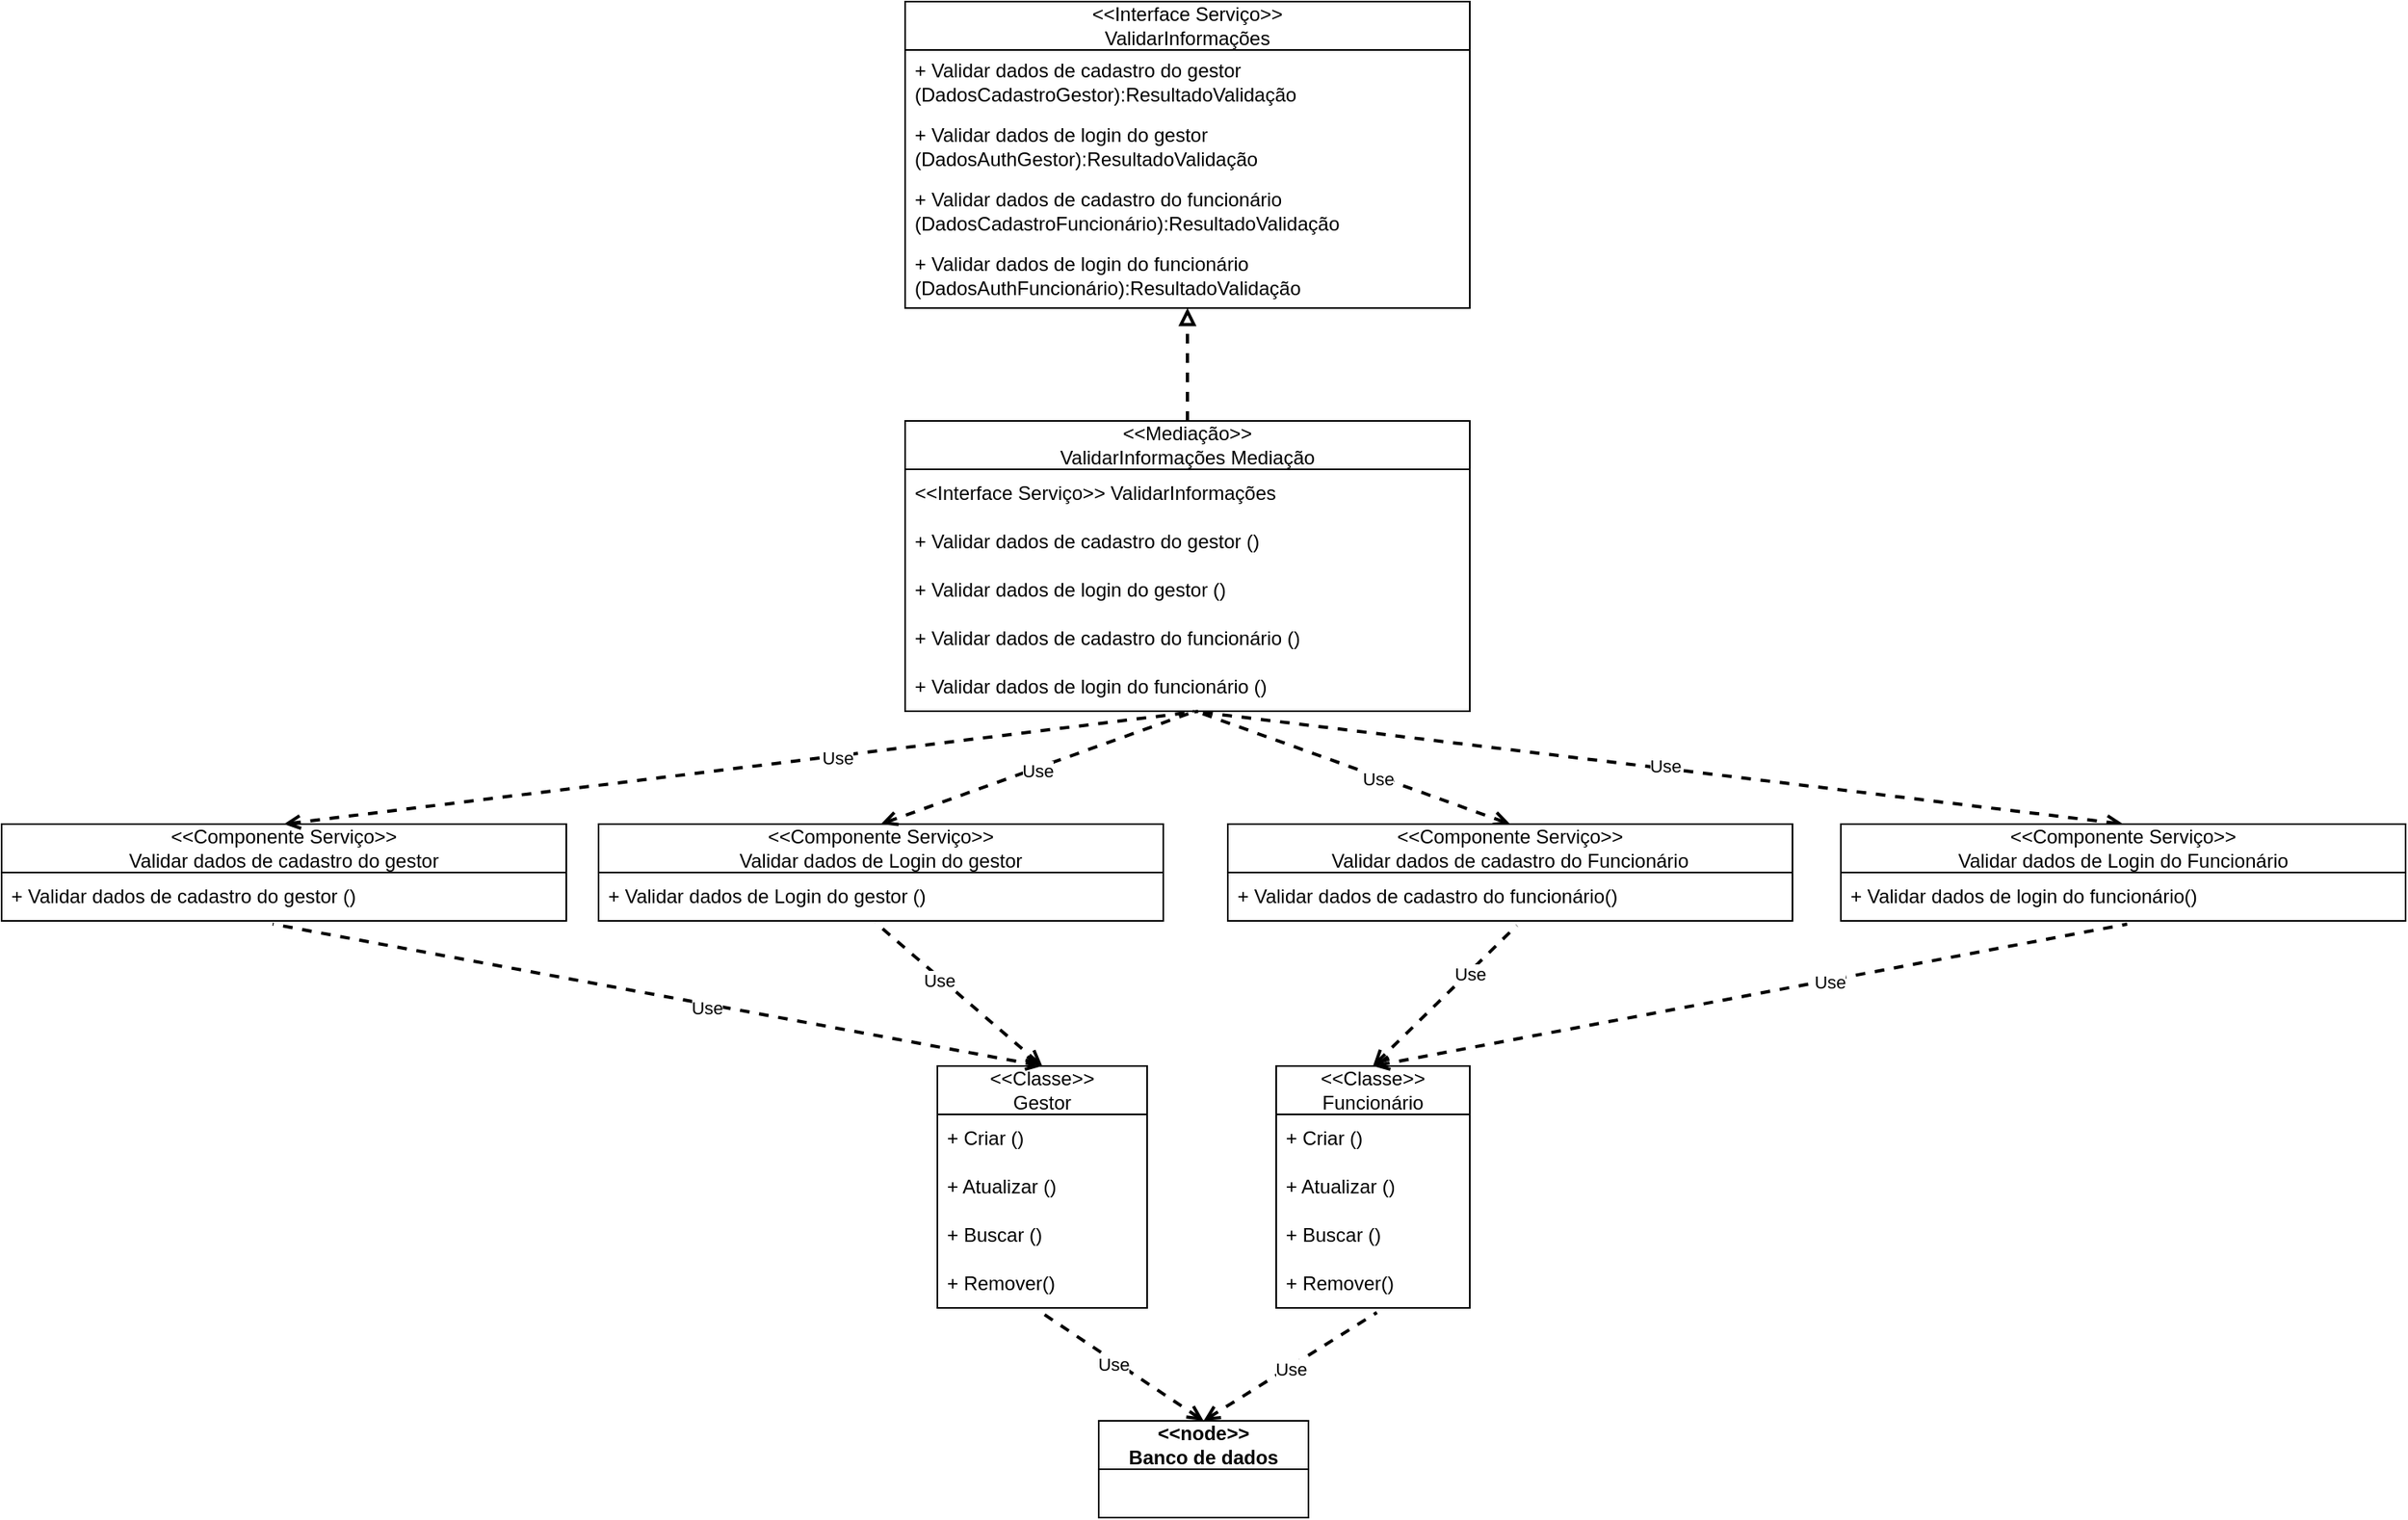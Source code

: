 <mxfile version="26.2.2">
  <diagram name="Página-1" id="87Gc_GPYY7CbCqbVEZ81">
    <mxGraphModel dx="2612" dy="1051" grid="1" gridSize="10" guides="1" tooltips="1" connect="1" arrows="1" fold="1" page="1" pageScale="1" pageWidth="827" pageHeight="1169" math="0" shadow="0">
      <root>
        <mxCell id="0" />
        <mxCell id="1" parent="0" />
        <mxCell id="k6TKzHXYJxToXEQoLTug-1" value="&amp;lt;&amp;lt;Interface Serviço&amp;gt;&amp;gt;&lt;div&gt;ValidarInformações&lt;/div&gt;" style="swimlane;fontStyle=0;childLayout=stackLayout;horizontal=1;startSize=30;horizontalStack=0;resizeParent=1;resizeParentMax=0;resizeLast=0;collapsible=1;marginBottom=0;whiteSpace=wrap;html=1;" parent="1" vertex="1">
          <mxGeometry x="340" y="310" width="350" height="190" as="geometry" />
        </mxCell>
        <mxCell id="k6TKzHXYJxToXEQoLTug-2" value="+ Validar dados de cadastro do gestor (DadosCadastroGestor):ResultadoValidação" style="text;strokeColor=none;fillColor=none;align=left;verticalAlign=middle;spacingLeft=4;spacingRight=4;overflow=hidden;points=[[0,0.5],[1,0.5]];portConstraint=eastwest;rotatable=0;whiteSpace=wrap;html=1;" parent="k6TKzHXYJxToXEQoLTug-1" vertex="1">
          <mxGeometry y="30" width="350" height="40" as="geometry" />
        </mxCell>
        <mxCell id="k6TKzHXYJxToXEQoLTug-3" value="+ Validar dados de login do gestor (DadosAuthGestor):ResultadoValidação" style="text;strokeColor=none;fillColor=none;align=left;verticalAlign=middle;spacingLeft=4;spacingRight=4;overflow=hidden;points=[[0,0.5],[1,0.5]];portConstraint=eastwest;rotatable=0;whiteSpace=wrap;html=1;" parent="k6TKzHXYJxToXEQoLTug-1" vertex="1">
          <mxGeometry y="70" width="350" height="40" as="geometry" />
        </mxCell>
        <mxCell id="k6TKzHXYJxToXEQoLTug-4" value="+ Validar dados de cadastro do funcionário (DadosCadastroFuncionário):ResultadoValidação" style="text;strokeColor=none;fillColor=none;align=left;verticalAlign=middle;spacingLeft=4;spacingRight=4;overflow=hidden;points=[[0,0.5],[1,0.5]];portConstraint=eastwest;rotatable=0;whiteSpace=wrap;html=1;" parent="k6TKzHXYJxToXEQoLTug-1" vertex="1">
          <mxGeometry y="110" width="350" height="40" as="geometry" />
        </mxCell>
        <mxCell id="k6TKzHXYJxToXEQoLTug-6" value="+ Validar dados de login do funcionário (DadosAuthFuncionário):ResultadoValidação" style="text;strokeColor=none;fillColor=none;align=left;verticalAlign=middle;spacingLeft=4;spacingRight=4;overflow=hidden;points=[[0,0.5],[1,0.5]];portConstraint=eastwest;rotatable=0;whiteSpace=wrap;html=1;" parent="k6TKzHXYJxToXEQoLTug-1" vertex="1">
          <mxGeometry y="150" width="350" height="40" as="geometry" />
        </mxCell>
        <mxCell id="k6TKzHXYJxToXEQoLTug-12" value="" style="edgeStyle=orthogonalEdgeStyle;rounded=0;orthogonalLoop=1;jettySize=auto;html=1;dashed=1;strokeWidth=2;endArrow=block;endFill=0;" parent="1" source="k6TKzHXYJxToXEQoLTug-7" target="k6TKzHXYJxToXEQoLTug-6" edge="1">
          <mxGeometry relative="1" as="geometry">
            <Array as="points">
              <mxPoint x="515" y="490" />
              <mxPoint x="515" y="490" />
            </Array>
          </mxGeometry>
        </mxCell>
        <mxCell id="k6TKzHXYJxToXEQoLTug-7" value="&amp;lt;&amp;lt;Mediação&amp;gt;&amp;gt;&lt;div&gt;ValidarInformações Mediação&lt;/div&gt;" style="swimlane;fontStyle=0;childLayout=stackLayout;horizontal=1;startSize=30;horizontalStack=0;resizeParent=1;resizeParentMax=0;resizeLast=0;collapsible=1;marginBottom=0;whiteSpace=wrap;html=1;" parent="1" vertex="1">
          <mxGeometry x="340" y="570" width="350" height="180" as="geometry" />
        </mxCell>
        <mxCell id="k6TKzHXYJxToXEQoLTug-8" value="&amp;lt;&amp;lt;Interface Serviço&amp;gt;&amp;gt; ValidarInformações" style="text;strokeColor=none;fillColor=none;align=left;verticalAlign=middle;spacingLeft=4;spacingRight=4;overflow=hidden;points=[[0,0.5],[1,0.5]];portConstraint=eastwest;rotatable=0;whiteSpace=wrap;html=1;" parent="k6TKzHXYJxToXEQoLTug-7" vertex="1">
          <mxGeometry y="30" width="350" height="30" as="geometry" />
        </mxCell>
        <mxCell id="k6TKzHXYJxToXEQoLTug-13" value="+ Validar dados de cadastro do gestor ()" style="text;strokeColor=none;fillColor=none;align=left;verticalAlign=middle;spacingLeft=4;spacingRight=4;overflow=hidden;points=[[0,0.5],[1,0.5]];portConstraint=eastwest;rotatable=0;whiteSpace=wrap;html=1;" parent="k6TKzHXYJxToXEQoLTug-7" vertex="1">
          <mxGeometry y="60" width="350" height="30" as="geometry" />
        </mxCell>
        <mxCell id="k6TKzHXYJxToXEQoLTug-9" value="+ Validar dados de login do gestor ()" style="text;strokeColor=none;fillColor=none;align=left;verticalAlign=middle;spacingLeft=4;spacingRight=4;overflow=hidden;points=[[0,0.5],[1,0.5]];portConstraint=eastwest;rotatable=0;whiteSpace=wrap;html=1;" parent="k6TKzHXYJxToXEQoLTug-7" vertex="1">
          <mxGeometry y="90" width="350" height="30" as="geometry" />
        </mxCell>
        <mxCell id="k6TKzHXYJxToXEQoLTug-10" value="+ Validar dados de cadastro do funcionário ()" style="text;strokeColor=none;fillColor=none;align=left;verticalAlign=middle;spacingLeft=4;spacingRight=4;overflow=hidden;points=[[0,0.5],[1,0.5]];portConstraint=eastwest;rotatable=0;whiteSpace=wrap;html=1;" parent="k6TKzHXYJxToXEQoLTug-7" vertex="1">
          <mxGeometry y="120" width="350" height="30" as="geometry" />
        </mxCell>
        <mxCell id="k6TKzHXYJxToXEQoLTug-11" value="+ Validar dados de login do funcionário ()" style="text;strokeColor=none;fillColor=none;align=left;verticalAlign=middle;spacingLeft=4;spacingRight=4;overflow=hidden;points=[[0,0.5],[1,0.5]];portConstraint=eastwest;rotatable=0;whiteSpace=wrap;html=1;" parent="k6TKzHXYJxToXEQoLTug-7" vertex="1">
          <mxGeometry y="150" width="350" height="30" as="geometry" />
        </mxCell>
        <mxCell id="k6TKzHXYJxToXEQoLTug-14" value="&amp;lt;&amp;lt;Componente Serviço&amp;gt;&amp;gt;&lt;div&gt;Validar dados de cadastro do gestor&lt;/div&gt;" style="swimlane;fontStyle=0;childLayout=stackLayout;horizontal=1;startSize=30;horizontalStack=0;resizeParent=1;resizeParentMax=0;resizeLast=0;collapsible=1;marginBottom=0;whiteSpace=wrap;html=1;" parent="1" vertex="1">
          <mxGeometry x="-220" y="820" width="350" height="60" as="geometry" />
        </mxCell>
        <mxCell id="k6TKzHXYJxToXEQoLTug-16" value="+ Validar dados de cadastro do gestor ()" style="text;strokeColor=none;fillColor=none;align=left;verticalAlign=middle;spacingLeft=4;spacingRight=4;overflow=hidden;points=[[0,0.5],[1,0.5]];portConstraint=eastwest;rotatable=0;whiteSpace=wrap;html=1;" parent="k6TKzHXYJxToXEQoLTug-14" vertex="1">
          <mxGeometry y="30" width="350" height="30" as="geometry" />
        </mxCell>
        <mxCell id="k6TKzHXYJxToXEQoLTug-20" value="&amp;lt;&amp;lt;Componente Serviço&amp;gt;&amp;gt;&lt;div&gt;Validar dados de Login do gestor&lt;/div&gt;" style="swimlane;fontStyle=0;childLayout=stackLayout;horizontal=1;startSize=30;horizontalStack=0;resizeParent=1;resizeParentMax=0;resizeLast=0;collapsible=1;marginBottom=0;whiteSpace=wrap;html=1;" parent="1" vertex="1">
          <mxGeometry x="150" y="820" width="350" height="60" as="geometry" />
        </mxCell>
        <mxCell id="k6TKzHXYJxToXEQoLTug-21" value="+ Validar dados de Login do gestor ()" style="text;strokeColor=none;fillColor=none;align=left;verticalAlign=middle;spacingLeft=4;spacingRight=4;overflow=hidden;points=[[0,0.5],[1,0.5]];portConstraint=eastwest;rotatable=0;whiteSpace=wrap;html=1;" parent="k6TKzHXYJxToXEQoLTug-20" vertex="1">
          <mxGeometry y="30" width="350" height="30" as="geometry" />
        </mxCell>
        <mxCell id="ukzI_lSzqX0K3y_ECkxB-7" style="edgeStyle=none;shape=connector;rounded=0;orthogonalLoop=1;jettySize=auto;html=1;exitX=0.5;exitY=0;exitDx=0;exitDy=0;dashed=1;strokeColor=default;strokeWidth=2;align=center;verticalAlign=middle;fontFamily=Helvetica;fontSize=11;fontColor=default;labelBackgroundColor=default;startArrow=open;startFill=0;endArrow=none;endFill=0;" edge="1" parent="1" source="k6TKzHXYJxToXEQoLTug-22">
          <mxGeometry relative="1" as="geometry">
            <mxPoint x="520" y="750" as="targetPoint" />
          </mxGeometry>
        </mxCell>
        <mxCell id="ukzI_lSzqX0K3y_ECkxB-18" value="Use" style="edgeLabel;html=1;align=center;verticalAlign=middle;resizable=0;points=[];fontFamily=Helvetica;fontSize=11;fontColor=default;labelBackgroundColor=default;" vertex="1" connectable="0" parent="ukzI_lSzqX0K3y_ECkxB-7">
          <mxGeometry x="-0.164" y="1" relative="1" as="geometry">
            <mxPoint as="offset" />
          </mxGeometry>
        </mxCell>
        <mxCell id="k6TKzHXYJxToXEQoLTug-22" value="&amp;lt;&amp;lt;Componente Serviço&amp;gt;&amp;gt;&lt;div&gt;Validar dados de cadastro do Funcionário&lt;/div&gt;" style="swimlane;fontStyle=0;childLayout=stackLayout;horizontal=1;startSize=30;horizontalStack=0;resizeParent=1;resizeParentMax=0;resizeLast=0;collapsible=1;marginBottom=0;whiteSpace=wrap;html=1;" parent="1" vertex="1">
          <mxGeometry x="540" y="820" width="350" height="60" as="geometry" />
        </mxCell>
        <mxCell id="k6TKzHXYJxToXEQoLTug-23" value="+ Validar dados de cadastro do funcionário()" style="text;strokeColor=none;fillColor=none;align=left;verticalAlign=middle;spacingLeft=4;spacingRight=4;overflow=hidden;points=[[0,0.5],[1,0.5]];portConstraint=eastwest;rotatable=0;whiteSpace=wrap;html=1;" parent="k6TKzHXYJxToXEQoLTug-22" vertex="1">
          <mxGeometry y="30" width="350" height="30" as="geometry" />
        </mxCell>
        <mxCell id="ukzI_lSzqX0K3y_ECkxB-9" style="edgeStyle=none;shape=connector;rounded=0;orthogonalLoop=1;jettySize=auto;html=1;exitX=0.5;exitY=0;exitDx=0;exitDy=0;dashed=1;strokeColor=default;strokeWidth=2;align=center;verticalAlign=middle;fontFamily=Helvetica;fontSize=11;fontColor=default;labelBackgroundColor=default;startArrow=open;startFill=0;endArrow=none;endFill=0;" edge="1" parent="1" source="k6TKzHXYJxToXEQoLTug-24">
          <mxGeometry relative="1" as="geometry">
            <mxPoint x="518.298" y="750" as="targetPoint" />
          </mxGeometry>
        </mxCell>
        <mxCell id="ukzI_lSzqX0K3y_ECkxB-19" value="Use" style="edgeLabel;html=1;align=center;verticalAlign=middle;resizable=0;points=[];fontFamily=Helvetica;fontSize=11;fontColor=default;labelBackgroundColor=default;" vertex="1" connectable="0" parent="ukzI_lSzqX0K3y_ECkxB-9">
          <mxGeometry x="-0.013" y="-2" relative="1" as="geometry">
            <mxPoint as="offset" />
          </mxGeometry>
        </mxCell>
        <mxCell id="k6TKzHXYJxToXEQoLTug-24" value="&amp;lt;&amp;lt;Componente Serviço&amp;gt;&amp;gt;&lt;div&gt;Validar dados de Login do Funcionário&lt;/div&gt;" style="swimlane;fontStyle=0;childLayout=stackLayout;horizontal=1;startSize=30;horizontalStack=0;resizeParent=1;resizeParentMax=0;resizeLast=0;collapsible=1;marginBottom=0;whiteSpace=wrap;html=1;" parent="1" vertex="1">
          <mxGeometry x="920" y="820" width="350" height="60" as="geometry" />
        </mxCell>
        <mxCell id="k6TKzHXYJxToXEQoLTug-25" value="+ Validar dados de login do funcionário()" style="text;strokeColor=none;fillColor=none;align=left;verticalAlign=middle;spacingLeft=4;spacingRight=4;overflow=hidden;points=[[0,0.5],[1,0.5]];portConstraint=eastwest;rotatable=0;whiteSpace=wrap;html=1;" parent="k6TKzHXYJxToXEQoLTug-24" vertex="1">
          <mxGeometry y="30" width="350" height="30" as="geometry" />
        </mxCell>
        <mxCell id="k6TKzHXYJxToXEQoLTug-32" value="&amp;lt;&amp;lt;Classe&amp;gt;&amp;gt;&lt;div&gt;Gestor&lt;/div&gt;" style="swimlane;fontStyle=0;childLayout=stackLayout;horizontal=1;startSize=30;horizontalStack=0;resizeParent=1;resizeParentMax=0;resizeLast=0;collapsible=1;marginBottom=0;whiteSpace=wrap;html=1;" parent="1" vertex="1">
          <mxGeometry x="360" y="970" width="130" height="150" as="geometry" />
        </mxCell>
        <mxCell id="k6TKzHXYJxToXEQoLTug-34" value="+ Criar ()" style="text;strokeColor=none;fillColor=none;align=left;verticalAlign=middle;spacingLeft=4;spacingRight=4;overflow=hidden;points=[[0,0.5],[1,0.5]];portConstraint=eastwest;rotatable=0;whiteSpace=wrap;html=1;" parent="k6TKzHXYJxToXEQoLTug-32" vertex="1">
          <mxGeometry y="30" width="130" height="30" as="geometry" />
        </mxCell>
        <mxCell id="k6TKzHXYJxToXEQoLTug-35" value="+ Atualizar ()" style="text;strokeColor=none;fillColor=none;align=left;verticalAlign=middle;spacingLeft=4;spacingRight=4;overflow=hidden;points=[[0,0.5],[1,0.5]];portConstraint=eastwest;rotatable=0;whiteSpace=wrap;html=1;" parent="k6TKzHXYJxToXEQoLTug-32" vertex="1">
          <mxGeometry y="60" width="130" height="30" as="geometry" />
        </mxCell>
        <mxCell id="k6TKzHXYJxToXEQoLTug-36" value="+ Buscar ()" style="text;strokeColor=none;fillColor=none;align=left;verticalAlign=middle;spacingLeft=4;spacingRight=4;overflow=hidden;points=[[0,0.5],[1,0.5]];portConstraint=eastwest;rotatable=0;whiteSpace=wrap;html=1;" parent="k6TKzHXYJxToXEQoLTug-32" vertex="1">
          <mxGeometry y="90" width="130" height="30" as="geometry" />
        </mxCell>
        <mxCell id="k6TKzHXYJxToXEQoLTug-37" value="+ Remover()" style="text;strokeColor=none;fillColor=none;align=left;verticalAlign=middle;spacingLeft=4;spacingRight=4;overflow=hidden;points=[[0,0.5],[1,0.5]];portConstraint=eastwest;rotatable=0;whiteSpace=wrap;html=1;" parent="k6TKzHXYJxToXEQoLTug-32" vertex="1">
          <mxGeometry y="120" width="130" height="30" as="geometry" />
        </mxCell>
        <mxCell id="k6TKzHXYJxToXEQoLTug-38" value="&amp;lt;&amp;lt;Classe&amp;gt;&amp;gt;&lt;div&gt;Funcionário&lt;/div&gt;" style="swimlane;fontStyle=0;childLayout=stackLayout;horizontal=1;startSize=30;horizontalStack=0;resizeParent=1;resizeParentMax=0;resizeLast=0;collapsible=1;marginBottom=0;whiteSpace=wrap;html=1;" parent="1" vertex="1">
          <mxGeometry x="570" y="970" width="120" height="150" as="geometry" />
        </mxCell>
        <mxCell id="k6TKzHXYJxToXEQoLTug-40" value="+ Criar ()" style="text;strokeColor=none;fillColor=none;align=left;verticalAlign=middle;spacingLeft=4;spacingRight=4;overflow=hidden;points=[[0,0.5],[1,0.5]];portConstraint=eastwest;rotatable=0;whiteSpace=wrap;html=1;" parent="k6TKzHXYJxToXEQoLTug-38" vertex="1">
          <mxGeometry y="30" width="120" height="30" as="geometry" />
        </mxCell>
        <mxCell id="k6TKzHXYJxToXEQoLTug-41" value="+ Atualizar ()" style="text;strokeColor=none;fillColor=none;align=left;verticalAlign=middle;spacingLeft=4;spacingRight=4;overflow=hidden;points=[[0,0.5],[1,0.5]];portConstraint=eastwest;rotatable=0;whiteSpace=wrap;html=1;" parent="k6TKzHXYJxToXEQoLTug-38" vertex="1">
          <mxGeometry y="60" width="120" height="30" as="geometry" />
        </mxCell>
        <mxCell id="k6TKzHXYJxToXEQoLTug-42" value="+ Buscar ()" style="text;strokeColor=none;fillColor=none;align=left;verticalAlign=middle;spacingLeft=4;spacingRight=4;overflow=hidden;points=[[0,0.5],[1,0.5]];portConstraint=eastwest;rotatable=0;whiteSpace=wrap;html=1;" parent="k6TKzHXYJxToXEQoLTug-38" vertex="1">
          <mxGeometry y="90" width="120" height="30" as="geometry" />
        </mxCell>
        <mxCell id="k6TKzHXYJxToXEQoLTug-43" value="+ Remover()" style="text;strokeColor=none;fillColor=none;align=left;verticalAlign=middle;spacingLeft=4;spacingRight=4;overflow=hidden;points=[[0,0.5],[1,0.5]];portConstraint=eastwest;rotatable=0;whiteSpace=wrap;html=1;" parent="k6TKzHXYJxToXEQoLTug-38" vertex="1">
          <mxGeometry y="120" width="120" height="30" as="geometry" />
        </mxCell>
        <mxCell id="ukzI_lSzqX0K3y_ECkxB-1" value="&lt;b&gt;&amp;lt;&amp;lt;node&amp;gt;&amp;gt;&lt;/b&gt;&lt;div&gt;&lt;b&gt;Banco de dados&lt;/b&gt;&lt;/div&gt;" style="swimlane;fontStyle=0;childLayout=stackLayout;horizontal=1;startSize=30;horizontalStack=0;resizeParent=1;resizeParentMax=0;resizeLast=0;collapsible=1;marginBottom=0;whiteSpace=wrap;html=1;" vertex="1" parent="1">
          <mxGeometry x="460" y="1190" width="130" height="60" as="geometry" />
        </mxCell>
        <mxCell id="ukzI_lSzqX0K3y_ECkxB-6" style="rounded=0;orthogonalLoop=1;jettySize=auto;html=1;exitX=0.5;exitY=0;exitDx=0;exitDy=0;entryX=0.514;entryY=1;entryDx=0;entryDy=0;entryPerimeter=0;endArrow=none;endFill=0;startFill=0;startArrow=open;strokeWidth=2;dashed=1;" edge="1" parent="1" source="k6TKzHXYJxToXEQoLTug-20" target="k6TKzHXYJxToXEQoLTug-11">
          <mxGeometry relative="1" as="geometry" />
        </mxCell>
        <mxCell id="ukzI_lSzqX0K3y_ECkxB-17" value="Use" style="edgeLabel;html=1;align=center;verticalAlign=middle;resizable=0;points=[];fontFamily=Helvetica;fontSize=11;fontColor=default;labelBackgroundColor=default;" vertex="1" connectable="0" parent="ukzI_lSzqX0K3y_ECkxB-6">
          <mxGeometry x="-0.016" y="-1" relative="1" as="geometry">
            <mxPoint as="offset" />
          </mxGeometry>
        </mxCell>
        <mxCell id="ukzI_lSzqX0K3y_ECkxB-8" style="edgeStyle=none;shape=connector;rounded=0;orthogonalLoop=1;jettySize=auto;html=1;exitX=0.5;exitY=0;exitDx=0;exitDy=0;entryX=0.519;entryY=1.003;entryDx=0;entryDy=0;entryPerimeter=0;dashed=1;strokeColor=default;strokeWidth=2;align=center;verticalAlign=middle;fontFamily=Helvetica;fontSize=11;fontColor=default;labelBackgroundColor=default;startArrow=open;startFill=0;endArrow=none;endFill=0;" edge="1" parent="1" source="k6TKzHXYJxToXEQoLTug-14" target="k6TKzHXYJxToXEQoLTug-11">
          <mxGeometry relative="1" as="geometry" />
        </mxCell>
        <mxCell id="ukzI_lSzqX0K3y_ECkxB-16" value="Use" style="edgeLabel;html=1;align=center;verticalAlign=middle;resizable=0;points=[];fontFamily=Helvetica;fontSize=11;fontColor=default;labelBackgroundColor=default;" vertex="1" connectable="0" parent="ukzI_lSzqX0K3y_ECkxB-8">
          <mxGeometry x="0.211" y="-1" relative="1" as="geometry">
            <mxPoint as="offset" />
          </mxGeometry>
        </mxCell>
        <mxCell id="ukzI_lSzqX0K3y_ECkxB-10" style="edgeStyle=none;shape=connector;rounded=0;orthogonalLoop=1;jettySize=auto;html=1;exitX=0.5;exitY=0;exitDx=0;exitDy=0;entryX=0.49;entryY=1.033;entryDx=0;entryDy=0;entryPerimeter=0;dashed=1;strokeColor=default;strokeWidth=2;align=center;verticalAlign=middle;fontFamily=Helvetica;fontSize=11;fontColor=default;labelBackgroundColor=default;startArrow=open;startFill=0;endArrow=none;endFill=0;" edge="1" parent="1" source="k6TKzHXYJxToXEQoLTug-32" target="k6TKzHXYJxToXEQoLTug-21">
          <mxGeometry relative="1" as="geometry" />
        </mxCell>
        <mxCell id="ukzI_lSzqX0K3y_ECkxB-22" value="Use" style="edgeLabel;html=1;align=center;verticalAlign=middle;resizable=0;points=[];fontFamily=Helvetica;fontSize=11;fontColor=default;labelBackgroundColor=default;" vertex="1" connectable="0" parent="ukzI_lSzqX0K3y_ECkxB-10">
          <mxGeometry x="0.225" y="1" relative="1" as="geometry">
            <mxPoint as="offset" />
          </mxGeometry>
        </mxCell>
        <mxCell id="ukzI_lSzqX0K3y_ECkxB-11" style="edgeStyle=none;shape=connector;rounded=0;orthogonalLoop=1;jettySize=auto;html=1;exitX=0.5;exitY=0;exitDx=0;exitDy=0;entryX=0.48;entryY=1.067;entryDx=0;entryDy=0;entryPerimeter=0;dashed=1;strokeColor=default;strokeWidth=2;align=center;verticalAlign=middle;fontFamily=Helvetica;fontSize=11;fontColor=default;labelBackgroundColor=default;startArrow=open;startFill=0;endArrow=none;endFill=0;" edge="1" parent="1" source="k6TKzHXYJxToXEQoLTug-32" target="k6TKzHXYJxToXEQoLTug-16">
          <mxGeometry relative="1" as="geometry" />
        </mxCell>
        <mxCell id="ukzI_lSzqX0K3y_ECkxB-23" value="Use" style="edgeLabel;html=1;align=center;verticalAlign=middle;resizable=0;points=[];fontFamily=Helvetica;fontSize=11;fontColor=default;labelBackgroundColor=default;" vertex="1" connectable="0" parent="ukzI_lSzqX0K3y_ECkxB-11">
          <mxGeometry x="-0.127" y="2" relative="1" as="geometry">
            <mxPoint as="offset" />
          </mxGeometry>
        </mxCell>
        <mxCell id="ukzI_lSzqX0K3y_ECkxB-12" style="edgeStyle=none;shape=connector;rounded=0;orthogonalLoop=1;jettySize=auto;html=1;exitX=0.5;exitY=0;exitDx=0;exitDy=0;entryX=0.512;entryY=1.095;entryDx=0;entryDy=0;entryPerimeter=0;dashed=1;strokeColor=default;strokeWidth=2;align=center;verticalAlign=middle;fontFamily=Helvetica;fontSize=11;fontColor=default;labelBackgroundColor=default;startArrow=open;startFill=0;endArrow=none;endFill=0;" edge="1" parent="1" source="k6TKzHXYJxToXEQoLTug-38" target="k6TKzHXYJxToXEQoLTug-23">
          <mxGeometry relative="1" as="geometry" />
        </mxCell>
        <mxCell id="ukzI_lSzqX0K3y_ECkxB-21" value="Use" style="edgeLabel;html=1;align=center;verticalAlign=middle;resizable=0;points=[];fontFamily=Helvetica;fontSize=11;fontColor=default;labelBackgroundColor=default;" vertex="1" connectable="0" parent="ukzI_lSzqX0K3y_ECkxB-12">
          <mxGeometry x="0.323" y="-1" relative="1" as="geometry">
            <mxPoint as="offset" />
          </mxGeometry>
        </mxCell>
        <mxCell id="ukzI_lSzqX0K3y_ECkxB-13" style="edgeStyle=none;shape=connector;rounded=0;orthogonalLoop=1;jettySize=auto;html=1;exitX=0.5;exitY=0;exitDx=0;exitDy=0;entryX=0.507;entryY=1.067;entryDx=0;entryDy=0;entryPerimeter=0;dashed=1;strokeColor=default;strokeWidth=2;align=center;verticalAlign=middle;fontFamily=Helvetica;fontSize=11;fontColor=default;labelBackgroundColor=default;startArrow=open;startFill=0;endArrow=none;endFill=0;" edge="1" parent="1" source="k6TKzHXYJxToXEQoLTug-38" target="k6TKzHXYJxToXEQoLTug-25">
          <mxGeometry relative="1" as="geometry" />
        </mxCell>
        <mxCell id="ukzI_lSzqX0K3y_ECkxB-20" value="Use" style="edgeLabel;html=1;align=center;verticalAlign=middle;resizable=0;points=[];fontFamily=Helvetica;fontSize=11;fontColor=default;labelBackgroundColor=default;" vertex="1" connectable="0" parent="ukzI_lSzqX0K3y_ECkxB-13">
          <mxGeometry x="0.212" y="-1" relative="1" as="geometry">
            <mxPoint as="offset" />
          </mxGeometry>
        </mxCell>
        <mxCell id="ukzI_lSzqX0K3y_ECkxB-14" style="edgeStyle=none;shape=connector;rounded=0;orthogonalLoop=1;jettySize=auto;html=1;exitX=0.5;exitY=0;exitDx=0;exitDy=0;entryX=0.484;entryY=1.061;entryDx=0;entryDy=0;entryPerimeter=0;dashed=1;strokeColor=default;strokeWidth=2;align=center;verticalAlign=middle;fontFamily=Helvetica;fontSize=11;fontColor=default;labelBackgroundColor=default;startArrow=open;startFill=0;endArrow=none;endFill=0;" edge="1" parent="1" source="ukzI_lSzqX0K3y_ECkxB-1" target="k6TKzHXYJxToXEQoLTug-37">
          <mxGeometry relative="1" as="geometry" />
        </mxCell>
        <mxCell id="ukzI_lSzqX0K3y_ECkxB-24" value="Use" style="edgeLabel;html=1;align=center;verticalAlign=middle;resizable=0;points=[];fontFamily=Helvetica;fontSize=11;fontColor=default;labelBackgroundColor=default;" vertex="1" connectable="0" parent="ukzI_lSzqX0K3y_ECkxB-14">
          <mxGeometry x="0.082" y="2" relative="1" as="geometry">
            <mxPoint as="offset" />
          </mxGeometry>
        </mxCell>
        <mxCell id="ukzI_lSzqX0K3y_ECkxB-15" style="edgeStyle=none;shape=connector;rounded=0;orthogonalLoop=1;jettySize=auto;html=1;exitX=0.5;exitY=0;exitDx=0;exitDy=0;entryX=0.52;entryY=1.096;entryDx=0;entryDy=0;entryPerimeter=0;dashed=1;strokeColor=default;strokeWidth=2;align=center;verticalAlign=middle;fontFamily=Helvetica;fontSize=11;fontColor=default;labelBackgroundColor=default;startArrow=open;startFill=0;endArrow=none;endFill=0;" edge="1" parent="1" source="ukzI_lSzqX0K3y_ECkxB-1" target="k6TKzHXYJxToXEQoLTug-43">
          <mxGeometry relative="1" as="geometry" />
        </mxCell>
        <mxCell id="ukzI_lSzqX0K3y_ECkxB-25" value="Use" style="edgeLabel;html=1;align=center;verticalAlign=middle;resizable=0;points=[];fontFamily=Helvetica;fontSize=11;fontColor=default;labelBackgroundColor=default;" vertex="1" connectable="0" parent="ukzI_lSzqX0K3y_ECkxB-15">
          <mxGeometry x="-0.006" y="-1" relative="1" as="geometry">
            <mxPoint as="offset" />
          </mxGeometry>
        </mxCell>
      </root>
    </mxGraphModel>
  </diagram>
</mxfile>

